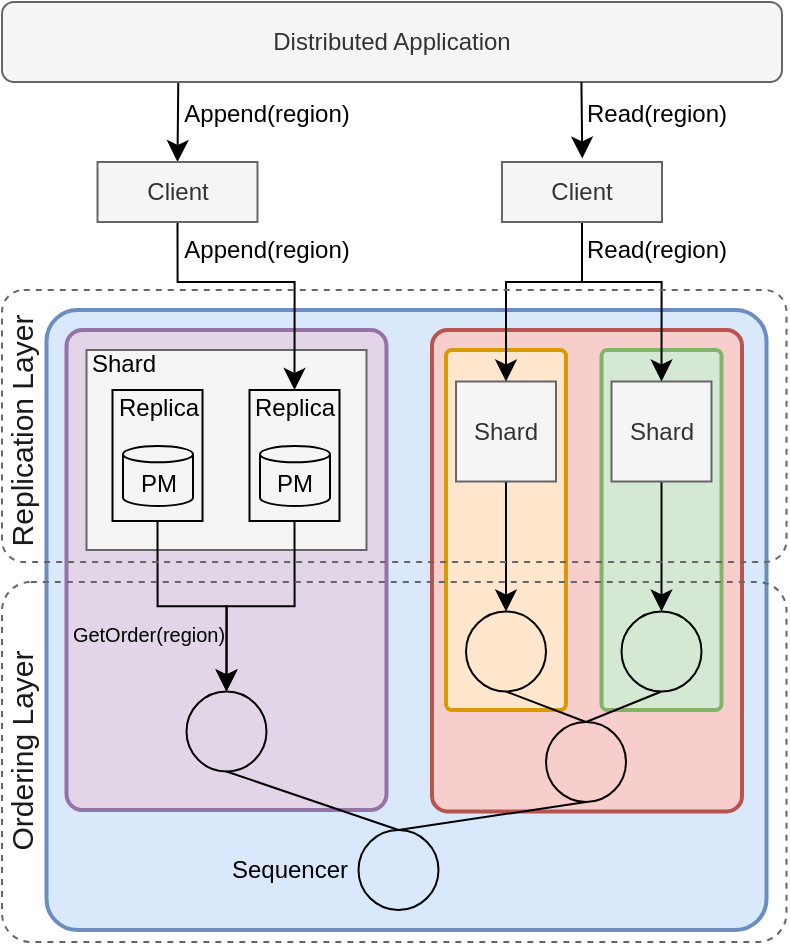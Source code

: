 <mxfile version="15.3.5" type="github">
  <diagram id="b9z9_DqSBHmfmtNlmLSl" name="Page-1">
    <mxGraphModel dx="2008" dy="-506" grid="1" gridSize="10" guides="1" tooltips="1" connect="1" arrows="1" fold="1" page="1" pageScale="1" pageWidth="827" pageHeight="1169" math="0" shadow="0">
      <root>
        <mxCell id="0" />
        <mxCell id="1" parent="0" />
        <mxCell id="-m25QNUuKfnbdi3Dv_9Z-142" value="&lt;span&gt;Replica&lt;/span&gt;" style="text;html=1;align=center;verticalAlign=middle;resizable=0;points=[];autosize=1;strokeColor=none;fillColor=none;" vertex="1" parent="1">
          <mxGeometry x="-446.25" y="1452.5" width="60" height="20" as="geometry" />
        </mxCell>
        <mxCell id="-m25QNUuKfnbdi3Dv_9Z-53" value="" style="rounded=1;whiteSpace=wrap;html=1;fillColor=#dae8fc;strokeColor=#6c8ebf;strokeWidth=2;arcSize=5;" vertex="1" parent="1">
          <mxGeometry x="-537.75" y="1414" width="360" height="310" as="geometry" />
        </mxCell>
        <mxCell id="-m25QNUuKfnbdi3Dv_9Z-65" value="" style="rounded=1;whiteSpace=wrap;html=1;fillColor=#f8cecc;strokeColor=#b85450;strokeWidth=2;arcSize=5;" vertex="1" parent="1">
          <mxGeometry x="-345" y="1424" width="155" height="240.75" as="geometry" />
        </mxCell>
        <mxCell id="-m25QNUuKfnbdi3Dv_9Z-139" value="" style="rounded=1;whiteSpace=wrap;html=1;fillColor=#ffe6cc;strokeColor=#d79b00;strokeWidth=2;arcSize=5;" vertex="1" parent="1">
          <mxGeometry x="-338" y="1434" width="60" height="180" as="geometry" />
        </mxCell>
        <mxCell id="-m25QNUuKfnbdi3Dv_9Z-130" value="" style="rounded=1;whiteSpace=wrap;html=1;fillColor=#d5e8d4;strokeColor=#82b366;strokeWidth=2;arcSize=5;" vertex="1" parent="1">
          <mxGeometry x="-260.25" y="1434" width="60" height="180" as="geometry" />
        </mxCell>
        <mxCell id="-m25QNUuKfnbdi3Dv_9Z-125" value="" style="rounded=1;whiteSpace=wrap;html=1;fillColor=#e1d5e7;strokeColor=#9673a6;strokeWidth=2;arcSize=5;" vertex="1" parent="1">
          <mxGeometry x="-527.75" y="1424" width="160" height="240" as="geometry" />
        </mxCell>
        <mxCell id="-m25QNUuKfnbdi3Dv_9Z-38" value="" style="ellipse;whiteSpace=wrap;html=1;aspect=fixed;fillColor=none;strokeColor=default;strokeWidth=1;" vertex="1" parent="1">
          <mxGeometry x="-467.75" y="1604.75" width="40" height="40" as="geometry" />
        </mxCell>
        <mxCell id="-m25QNUuKfnbdi3Dv_9Z-72" style="edgeStyle=none;curved=1;rounded=0;orthogonalLoop=1;jettySize=auto;html=1;exitX=0.5;exitY=0;exitDx=0;exitDy=0;entryX=0.5;entryY=1;entryDx=0;entryDy=0;endArrow=none;endFill=0;startSize=14;endSize=14;sourcePerimeterSpacing=8;targetPerimeterSpacing=8;" edge="1" parent="1" source="-m25QNUuKfnbdi3Dv_9Z-39" target="-m25QNUuKfnbdi3Dv_9Z-43">
          <mxGeometry relative="1" as="geometry" />
        </mxCell>
        <mxCell id="-m25QNUuKfnbdi3Dv_9Z-73" style="edgeStyle=none;curved=1;rounded=0;orthogonalLoop=1;jettySize=auto;html=1;exitX=0.5;exitY=0;exitDx=0;exitDy=0;entryX=0.5;entryY=1;entryDx=0;entryDy=0;endArrow=none;endFill=0;startSize=14;endSize=14;sourcePerimeterSpacing=8;targetPerimeterSpacing=8;" edge="1" parent="1" source="-m25QNUuKfnbdi3Dv_9Z-39" target="-m25QNUuKfnbdi3Dv_9Z-38">
          <mxGeometry relative="1" as="geometry" />
        </mxCell>
        <mxCell id="-m25QNUuKfnbdi3Dv_9Z-39" value="" style="ellipse;whiteSpace=wrap;html=1;aspect=fixed;fillColor=none;strokeColor=default;strokeWidth=1;" vertex="1" parent="1">
          <mxGeometry x="-381.75" y="1674" width="40" height="40" as="geometry" />
        </mxCell>
        <mxCell id="-m25QNUuKfnbdi3Dv_9Z-42" value="" style="ellipse;whiteSpace=wrap;html=1;aspect=fixed;fillColor=none;strokeColor=default;strokeWidth=1;" vertex="1" parent="1">
          <mxGeometry x="-328" y="1564.75" width="40" height="40" as="geometry" />
        </mxCell>
        <mxCell id="-m25QNUuKfnbdi3Dv_9Z-48" style="edgeStyle=none;curved=1;rounded=0;orthogonalLoop=1;jettySize=auto;html=1;exitX=0.5;exitY=0;exitDx=0;exitDy=0;entryX=0.5;entryY=1;entryDx=0;entryDy=0;endArrow=none;endFill=0;startSize=14;endSize=14;sourcePerimeterSpacing=8;targetPerimeterSpacing=8;" edge="1" parent="1" source="-m25QNUuKfnbdi3Dv_9Z-43" target="-m25QNUuKfnbdi3Dv_9Z-42">
          <mxGeometry relative="1" as="geometry" />
        </mxCell>
        <mxCell id="-m25QNUuKfnbdi3Dv_9Z-49" style="edgeStyle=none;curved=1;rounded=0;orthogonalLoop=1;jettySize=auto;html=1;exitX=0.5;exitY=0;exitDx=0;exitDy=0;entryX=0.5;entryY=1;entryDx=0;entryDy=0;endArrow=none;endFill=0;startSize=14;endSize=14;sourcePerimeterSpacing=8;targetPerimeterSpacing=8;" edge="1" parent="1" source="-m25QNUuKfnbdi3Dv_9Z-43" target="-m25QNUuKfnbdi3Dv_9Z-44">
          <mxGeometry relative="1" as="geometry" />
        </mxCell>
        <mxCell id="-m25QNUuKfnbdi3Dv_9Z-43" value="" style="ellipse;whiteSpace=wrap;html=1;aspect=fixed;fillColor=none;strokeColor=default;strokeWidth=1;" vertex="1" parent="1">
          <mxGeometry x="-288" y="1620" width="40" height="40" as="geometry" />
        </mxCell>
        <mxCell id="-m25QNUuKfnbdi3Dv_9Z-44" value="" style="ellipse;whiteSpace=wrap;html=1;aspect=fixed;fillColor=none;strokeColor=default;strokeWidth=1;" vertex="1" parent="1">
          <mxGeometry x="-250.25" y="1564.75" width="40" height="40" as="geometry" />
        </mxCell>
        <mxCell id="-m25QNUuKfnbdi3Dv_9Z-77" value="Sequencer" style="text;html=1;strokeColor=none;fillColor=none;align=center;verticalAlign=middle;whiteSpace=wrap;rounded=0;hachureGap=4;pointerEvents=0;" vertex="1" parent="1">
          <mxGeometry x="-436.25" y="1684" width="40" height="20" as="geometry" />
        </mxCell>
        <mxCell id="-m25QNUuKfnbdi3Dv_9Z-128" style="edgeStyle=none;curved=1;rounded=0;orthogonalLoop=1;jettySize=auto;html=1;exitX=0.5;exitY=1;exitDx=0;exitDy=0;entryX=0.5;entryY=0;entryDx=0;entryDy=0;startArrow=none;startFill=0;endArrow=classic;endFill=1;startSize=8;endSize=8;sourcePerimeterSpacing=8;targetPerimeterSpacing=8;" edge="1" parent="1" source="-m25QNUuKfnbdi3Dv_9Z-78" target="-m25QNUuKfnbdi3Dv_9Z-42">
          <mxGeometry relative="1" as="geometry" />
        </mxCell>
        <mxCell id="-m25QNUuKfnbdi3Dv_9Z-78" value="Shard" style="rounded=0;whiteSpace=wrap;html=1;hachureGap=4;pointerEvents=0;strokeWidth=1;fillColor=#f5f5f5;strokeColor=#666666;fontColor=#333333;" vertex="1" parent="1">
          <mxGeometry x="-333" y="1449.75" width="50" height="50" as="geometry" />
        </mxCell>
        <mxCell id="-m25QNUuKfnbdi3Dv_9Z-129" style="edgeStyle=none;curved=1;rounded=0;orthogonalLoop=1;jettySize=auto;html=1;exitX=0.5;exitY=1;exitDx=0;exitDy=0;entryX=0.5;entryY=0;entryDx=0;entryDy=0;startArrow=none;startFill=0;endArrow=classic;endFill=1;startSize=8;endSize=8;sourcePerimeterSpacing=8;targetPerimeterSpacing=8;" edge="1" parent="1" source="-m25QNUuKfnbdi3Dv_9Z-80" target="-m25QNUuKfnbdi3Dv_9Z-44">
          <mxGeometry relative="1" as="geometry" />
        </mxCell>
        <mxCell id="-m25QNUuKfnbdi3Dv_9Z-80" value="Shard" style="rounded=0;whiteSpace=wrap;html=1;hachureGap=4;pointerEvents=0;strokeWidth=1;fillColor=#f5f5f5;strokeColor=#666666;fontColor=#333333;" vertex="1" parent="1">
          <mxGeometry x="-255.25" y="1449.75" width="50" height="50" as="geometry" />
        </mxCell>
        <mxCell id="-m25QNUuKfnbdi3Dv_9Z-81" value="" style="rounded=0;whiteSpace=wrap;html=1;hachureGap=4;pointerEvents=0;strokeWidth=1;fillColor=#f5f5f5;strokeColor=#666666;fontColor=#333333;" vertex="1" parent="1">
          <mxGeometry x="-517.75" y="1434" width="140" height="100" as="geometry" />
        </mxCell>
        <mxCell id="-m25QNUuKfnbdi3Dv_9Z-91" value="Shard" style="text;html=1;strokeColor=none;fillColor=none;align=center;verticalAlign=middle;whiteSpace=wrap;rounded=0;hachureGap=4;pointerEvents=0;" vertex="1" parent="1">
          <mxGeometry x="-518.75" y="1431" width="40" height="20" as="geometry" />
        </mxCell>
        <mxCell id="-m25QNUuKfnbdi3Dv_9Z-106" style="edgeStyle=none;curved=1;rounded=0;orthogonalLoop=1;jettySize=auto;html=1;exitX=0.5;exitY=0;exitDx=0;exitDy=0;endArrow=none;endFill=0;startSize=8;endSize=14;sourcePerimeterSpacing=8;targetPerimeterSpacing=8;startArrow=classic;startFill=1;entryX=0.226;entryY=0.993;entryDx=0;entryDy=0;entryPerimeter=0;" edge="1" parent="1" source="-m25QNUuKfnbdi3Dv_9Z-96" target="-m25QNUuKfnbdi3Dv_9Z-103">
          <mxGeometry relative="1" as="geometry">
            <mxPoint x="-472.25" y="1340" as="sourcePoint" />
            <mxPoint x="-473" y="1302" as="targetPoint" />
          </mxGeometry>
        </mxCell>
        <mxCell id="-m25QNUuKfnbdi3Dv_9Z-149" style="edgeStyle=orthogonalEdgeStyle;rounded=0;orthogonalLoop=1;jettySize=auto;html=1;exitX=0.5;exitY=1;exitDx=0;exitDy=0;entryX=0.5;entryY=0;entryDx=0;entryDy=0;startArrow=none;startFill=0;endArrow=classic;endFill=1;startSize=8;endSize=8;sourcePerimeterSpacing=8;targetPerimeterSpacing=8;" edge="1" parent="1" source="-m25QNUuKfnbdi3Dv_9Z-96" target="-m25QNUuKfnbdi3Dv_9Z-141">
          <mxGeometry relative="1" as="geometry">
            <Array as="points">
              <mxPoint x="-472" y="1400" />
              <mxPoint x="-414" y="1400" />
            </Array>
          </mxGeometry>
        </mxCell>
        <mxCell id="-m25QNUuKfnbdi3Dv_9Z-96" value="Client" style="rounded=0;whiteSpace=wrap;html=1;hachureGap=4;pointerEvents=0;strokeWidth=1;fillColor=#f5f5f5;strokeColor=#666666;fontColor=#333333;" vertex="1" parent="1">
          <mxGeometry x="-512.25" y="1340" width="80" height="30" as="geometry" />
        </mxCell>
        <mxCell id="-m25QNUuKfnbdi3Dv_9Z-98" value="&lt;font style=&quot;font-size: 12px&quot;&gt;Append(region)&lt;/font&gt;" style="text;html=1;align=center;verticalAlign=middle;resizable=0;points=[];autosize=1;strokeColor=none;fillColor=none;" vertex="1" parent="1">
          <mxGeometry x="-477.75" y="1374" width="100" height="20" as="geometry" />
        </mxCell>
        <mxCell id="-m25QNUuKfnbdi3Dv_9Z-100" style="edgeStyle=orthogonalEdgeStyle;rounded=0;orthogonalLoop=1;jettySize=auto;html=1;exitX=0.5;exitY=1;exitDx=0;exitDy=0;entryX=0.5;entryY=0;entryDx=0;entryDy=0;endArrow=classic;endFill=1;startSize=8;endSize=8;sourcePerimeterSpacing=8;targetPerimeterSpacing=8;" edge="1" parent="1" source="-m25QNUuKfnbdi3Dv_9Z-99" target="-m25QNUuKfnbdi3Dv_9Z-78">
          <mxGeometry relative="1" as="geometry">
            <Array as="points">
              <mxPoint x="-281" y="1400" />
              <mxPoint x="-319" y="1400" />
            </Array>
          </mxGeometry>
        </mxCell>
        <mxCell id="-m25QNUuKfnbdi3Dv_9Z-101" style="edgeStyle=orthogonalEdgeStyle;rounded=0;orthogonalLoop=1;jettySize=auto;html=1;exitX=0.5;exitY=1;exitDx=0;exitDy=0;entryX=0.5;entryY=0;entryDx=0;entryDy=0;endArrow=classic;endFill=1;startSize=14;endSize=8;sourcePerimeterSpacing=8;targetPerimeterSpacing=8;" edge="1" parent="1" source="-m25QNUuKfnbdi3Dv_9Z-99" target="-m25QNUuKfnbdi3Dv_9Z-80">
          <mxGeometry relative="1" as="geometry">
            <Array as="points">
              <mxPoint x="-281" y="1400" />
              <mxPoint x="-241" y="1400" />
            </Array>
          </mxGeometry>
        </mxCell>
        <mxCell id="-m25QNUuKfnbdi3Dv_9Z-99" value="Client" style="rounded=0;whiteSpace=wrap;html=1;hachureGap=4;pointerEvents=0;strokeWidth=1;fillColor=#f5f5f5;strokeColor=#666666;fontColor=#333333;" vertex="1" parent="1">
          <mxGeometry x="-310" y="1340" width="80" height="30" as="geometry" />
        </mxCell>
        <mxCell id="-m25QNUuKfnbdi3Dv_9Z-102" value="&lt;font style=&quot;font-size: 12px&quot;&gt;Read(region)&lt;/font&gt;" style="text;html=1;align=center;verticalAlign=middle;resizable=0;points=[];autosize=1;strokeColor=none;fillColor=none;" vertex="1" parent="1">
          <mxGeometry x="-278" y="1374" width="90" height="20" as="geometry" />
        </mxCell>
        <mxCell id="-m25QNUuKfnbdi3Dv_9Z-103" value="Distributed Application" style="rounded=1;whiteSpace=wrap;html=1;hachureGap=4;pointerEvents=0;strokeWidth=1;fillColor=#f5f5f5;strokeColor=#666666;fontColor=#333333;" vertex="1" parent="1">
          <mxGeometry x="-560" y="1260" width="390" height="40" as="geometry" />
        </mxCell>
        <mxCell id="-m25QNUuKfnbdi3Dv_9Z-107" style="edgeStyle=none;curved=1;rounded=0;orthogonalLoop=1;jettySize=auto;html=1;exitX=0.5;exitY=0;exitDx=0;exitDy=0;entryX=0.234;entryY=1.044;entryDx=0;entryDy=0;entryPerimeter=0;endArrow=none;endFill=0;startSize=8;endSize=14;sourcePerimeterSpacing=8;targetPerimeterSpacing=8;startArrow=classic;startFill=1;" edge="1" parent="1">
          <mxGeometry relative="1" as="geometry">
            <mxPoint x="-269.85" y="1338.24" as="sourcePoint" />
            <mxPoint x="-270.29" y="1300" as="targetPoint" />
          </mxGeometry>
        </mxCell>
        <mxCell id="-m25QNUuKfnbdi3Dv_9Z-108" value="&lt;font style=&quot;font-size: 12px&quot;&gt;Append(region)&lt;/font&gt;" style="text;html=1;align=center;verticalAlign=middle;resizable=0;points=[];autosize=1;strokeColor=none;fillColor=none;" vertex="1" parent="1">
          <mxGeometry x="-477.75" y="1306" width="100" height="20" as="geometry" />
        </mxCell>
        <mxCell id="-m25QNUuKfnbdi3Dv_9Z-109" value="&lt;font style=&quot;font-size: 12px&quot;&gt;Read(region)&lt;/font&gt;" style="text;html=1;align=center;verticalAlign=middle;resizable=0;points=[];autosize=1;strokeColor=none;fillColor=none;" vertex="1" parent="1">
          <mxGeometry x="-278.25" y="1306" width="90" height="20" as="geometry" />
        </mxCell>
        <mxCell id="-m25QNUuKfnbdi3Dv_9Z-111" value="&lt;font color=&quot;#1a1a1a&quot; style=&quot;font-size: 15px&quot;&gt;Ordering Layer&lt;/font&gt;" style="text;html=1;align=center;verticalAlign=middle;resizable=0;points=[];autosize=1;strokeColor=none;fillColor=none;rotation=270;" vertex="1" parent="1">
          <mxGeometry x="-611" y="1624.75" width="120" height="20" as="geometry" />
        </mxCell>
        <mxCell id="-m25QNUuKfnbdi3Dv_9Z-160" style="edgeStyle=orthogonalEdgeStyle;rounded=0;orthogonalLoop=1;jettySize=auto;html=1;exitX=0.5;exitY=1;exitDx=0;exitDy=0;entryX=0.5;entryY=0;entryDx=0;entryDy=0;startArrow=none;startFill=0;endArrow=classic;endFill=1;startSize=8;endSize=8;sourcePerimeterSpacing=8;targetPerimeterSpacing=8;" edge="1" parent="1" source="-m25QNUuKfnbdi3Dv_9Z-141" target="-m25QNUuKfnbdi3Dv_9Z-38">
          <mxGeometry relative="1" as="geometry" />
        </mxCell>
        <mxCell id="-m25QNUuKfnbdi3Dv_9Z-141" value="" style="rounded=0;whiteSpace=wrap;html=1;hachureGap=4;pointerEvents=0;strokeWidth=1;fillColor=none;gradientColor=#ffffff;" vertex="1" parent="1">
          <mxGeometry x="-436.25" y="1454" width="45" height="65.5" as="geometry" />
        </mxCell>
        <mxCell id="-m25QNUuKfnbdi3Dv_9Z-144" value="PM" style="shape=cylinder3;whiteSpace=wrap;html=1;boundedLbl=1;backgroundOutline=1;size=4.074;hachureGap=4;pointerEvents=0;strokeWidth=1;fillColor=none;gradientColor=#ffffff;" vertex="1" parent="1">
          <mxGeometry x="-431" y="1482" width="35" height="30" as="geometry" />
        </mxCell>
        <mxCell id="-m25QNUuKfnbdi3Dv_9Z-150" value="&lt;span&gt;Replica&lt;/span&gt;" style="text;html=1;align=center;verticalAlign=middle;resizable=0;points=[];autosize=1;strokeColor=none;fillColor=none;" vertex="1" parent="1">
          <mxGeometry x="-443.75" y="1452.5" width="60" height="20" as="geometry" />
        </mxCell>
        <mxCell id="-m25QNUuKfnbdi3Dv_9Z-159" style="edgeStyle=orthogonalEdgeStyle;rounded=0;orthogonalLoop=1;jettySize=auto;html=1;exitX=0.5;exitY=1;exitDx=0;exitDy=0;entryX=0.5;entryY=0;entryDx=0;entryDy=0;startArrow=none;startFill=0;endArrow=classic;endFill=1;startSize=8;endSize=8;sourcePerimeterSpacing=8;targetPerimeterSpacing=8;" edge="1" parent="1" source="-m25QNUuKfnbdi3Dv_9Z-154" target="-m25QNUuKfnbdi3Dv_9Z-38">
          <mxGeometry relative="1" as="geometry" />
        </mxCell>
        <mxCell id="-m25QNUuKfnbdi3Dv_9Z-154" value="" style="rounded=0;whiteSpace=wrap;html=1;hachureGap=4;pointerEvents=0;strokeWidth=1;fillColor=none;gradientColor=#ffffff;" vertex="1" parent="1">
          <mxGeometry x="-504.75" y="1454" width="45" height="65.5" as="geometry" />
        </mxCell>
        <mxCell id="-m25QNUuKfnbdi3Dv_9Z-155" value="PM" style="shape=cylinder3;whiteSpace=wrap;html=1;boundedLbl=1;backgroundOutline=1;size=4.074;hachureGap=4;pointerEvents=0;strokeWidth=1;fillColor=none;gradientColor=#ffffff;" vertex="1" parent="1">
          <mxGeometry x="-499.5" y="1482" width="35" height="30" as="geometry" />
        </mxCell>
        <mxCell id="-m25QNUuKfnbdi3Dv_9Z-156" value="&lt;span&gt;Replica&lt;/span&gt;" style="text;html=1;align=center;verticalAlign=middle;resizable=0;points=[];autosize=1;strokeColor=none;fillColor=none;" vertex="1" parent="1">
          <mxGeometry x="-512.25" y="1452.5" width="60" height="20" as="geometry" />
        </mxCell>
        <mxCell id="-m25QNUuKfnbdi3Dv_9Z-158" value="&lt;font style=&quot;font-size: 10px&quot;&gt;GetOrder(region)&lt;/font&gt;" style="text;html=1;align=center;verticalAlign=middle;resizable=0;points=[];autosize=1;strokeColor=none;fillColor=none;" vertex="1" parent="1">
          <mxGeometry x="-532" y="1565.75" width="90" height="20" as="geometry" />
        </mxCell>
        <mxCell id="-m25QNUuKfnbdi3Dv_9Z-70" value="" style="rounded=1;whiteSpace=wrap;html=1;hachureGap=4;pointerEvents=0;strokeWidth=1;fillColor=none;dashed=1;strokeColor=#666666;fontColor=#333333;arcSize=8;" vertex="1" parent="1">
          <mxGeometry x="-560" y="1550" width="392.25" height="180" as="geometry" />
        </mxCell>
        <mxCell id="-m25QNUuKfnbdi3Dv_9Z-164" value="" style="rounded=1;whiteSpace=wrap;html=1;hachureGap=4;pointerEvents=0;strokeWidth=1;fillColor=none;dashed=1;strokeColor=#666666;fontColor=#333333;arcSize=8;" vertex="1" parent="1">
          <mxGeometry x="-560" y="1404" width="392.25" height="136" as="geometry" />
        </mxCell>
        <mxCell id="-m25QNUuKfnbdi3Dv_9Z-165" value="&lt;font color=&quot;#1a1a1a&quot; style=&quot;font-size: 15px&quot;&gt;Replication Layer&lt;/font&gt;" style="text;html=1;align=center;verticalAlign=middle;resizable=0;points=[];autosize=1;strokeColor=none;fillColor=none;rotation=270;" vertex="1" parent="1">
          <mxGeometry x="-616" y="1464.75" width="130" height="20" as="geometry" />
        </mxCell>
      </root>
    </mxGraphModel>
  </diagram>
</mxfile>
